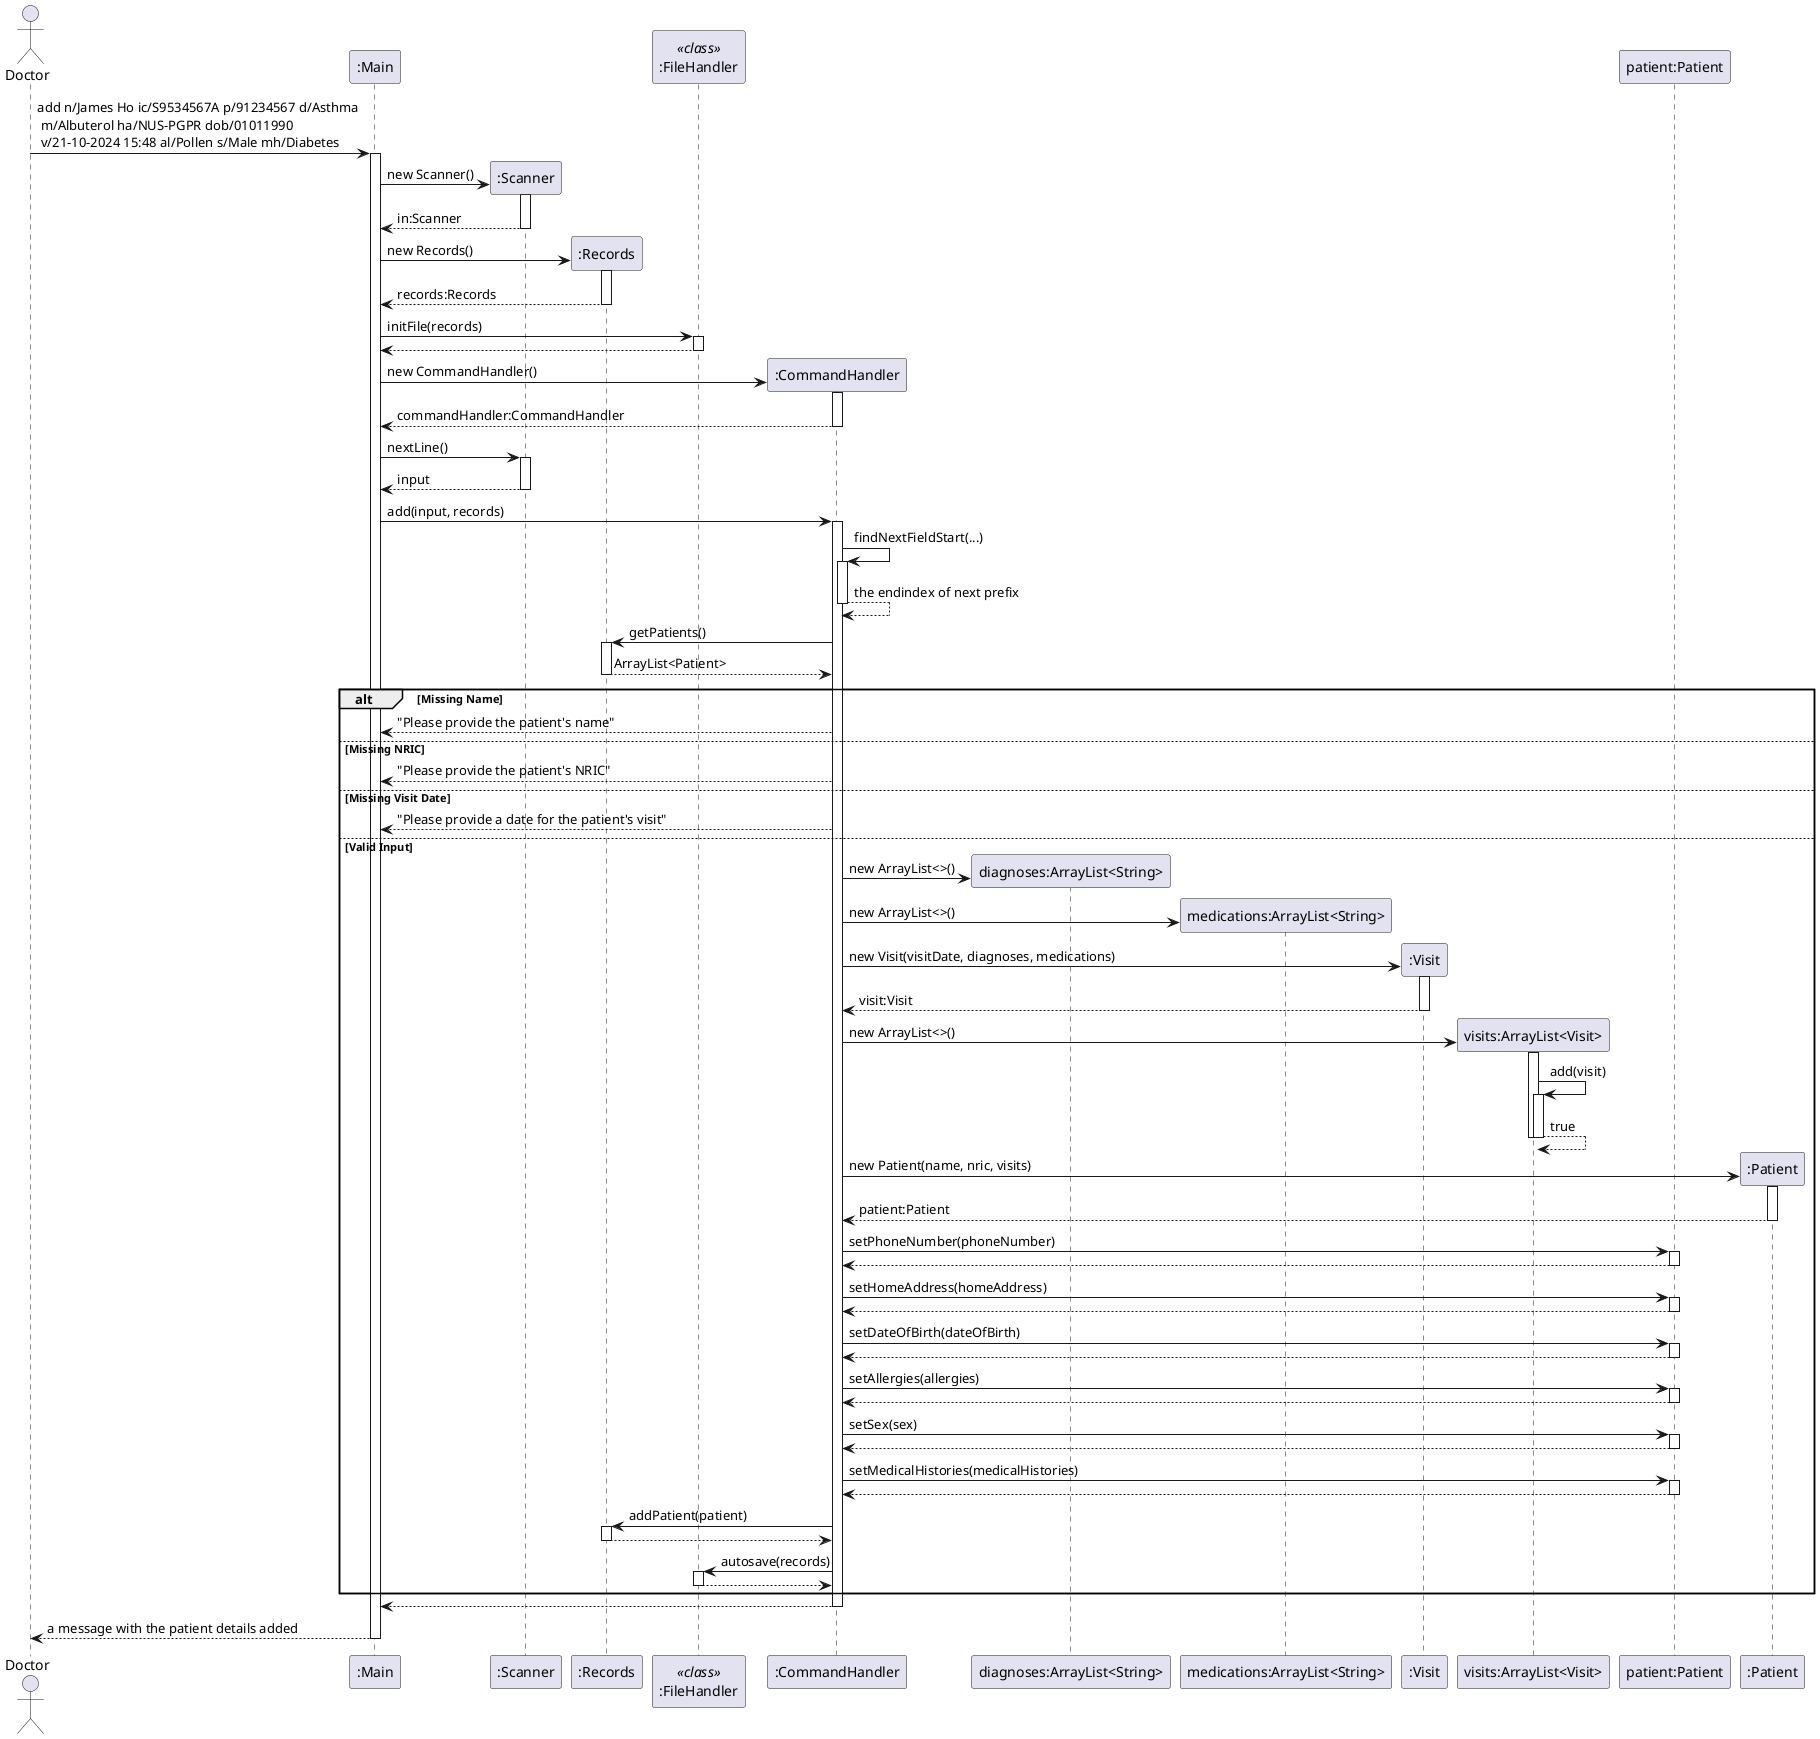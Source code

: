 @startuml
actor Doctor

Doctor -> ":Main" ++: add n/James Ho ic/S9534567A p/91234567 d/Asthma\n m/Albuterol ha/NUS-PGPR dob/01011990\n v/21-10-2024 15:48 al/Pollen s/Male mh/Diabetes

":Main" -> ":Scanner"**: new Scanner()
activate ":Scanner"
":Main" <-- ":Scanner": in:Scanner
deactivate ":Scanner"

":Main" -> ":Records"**: new Records()
activate ":Records"
":Main" <-- ":Records": records:Records
deactivate ":Records"

participant ":FileHandler" as FileHandler <<class>>

":Main" -> FileHandler ++: initFile(records)
return

":Main" -> ":CommandHandler"**: new CommandHandler()
activate ":CommandHandler"
":Main" <-- ":CommandHandler": commandHandler:CommandHandler
deactivate ":CommandHandler"

":Main" -> ":Scanner" ++: nextLine()
return input

":Main" -> ":CommandHandler" ++: add(input, records)

":CommandHandler" -> ":CommandHandler" ++: findNextFieldStart(...)
return the endindex of next prefix

":CommandHandler" -> ":Records" ++: getPatients()
":CommandHandler" <-- ":Records": ArrayList<Patient>
deactivate ":Records"

alt Missing Name
    ":CommandHandler" --> ":Main": "Please provide the patient's name"
else Missing NRIC
    ":CommandHandler" --> ":Main": "Please provide the patient's NRIC"
else Missing Visit Date
    ":CommandHandler" --> ":Main": "Please provide a date for the patient's visit"
else Valid Input
    create "diagnoses:ArrayList<String>"
    ":CommandHandler" -> "diagnoses:ArrayList<String>"**: new ArrayList<>()

    create "medications:ArrayList<String>"
    ":CommandHandler" -> "medications:ArrayList<String>"**: new ArrayList<>()

    ":CommandHandler" -> ":Visit"**: new Visit(visitDate, diagnoses, medications)
    activate ":Visit"
    ":CommandHandler" <-- ":Visit": visit:Visit
    deactivate ":Visit"

    create "visits:ArrayList<Visit>"
    ":CommandHandler" -> "visits:ArrayList<Visit>"**: new ArrayList<>()
    activate "visits:ArrayList<Visit>"
    "visits:ArrayList<Visit>" -> "visits:ArrayList<Visit>" ++: add(visit)
    return true
    deactivate "visits:ArrayList<Visit>"

    participant "patient:Patient"

    ":CommandHandler" -> ":Patient"**: new Patient(name, nric, visits)
    activate ":Patient"
    ":CommandHandler" <-- ":Patient": patient:Patient
    deactivate ":Patient"

    ":CommandHandler" -> "patient:Patient" ++: setPhoneNumber(phoneNumber)
    return
    ":CommandHandler" -> "patient:Patient" ++: setHomeAddress(homeAddress)
    return
    ":CommandHandler" -> "patient:Patient" ++: setDateOfBirth(dateOfBirth)
    return
    ":CommandHandler" -> "patient:Patient" ++: setAllergies(allergies)
    return
    ":CommandHandler" -> "patient:Patient" ++: setSex(sex)
    return
    ":CommandHandler" -> "patient:Patient" ++: setMedicalHistories(medicalHistories)
    return

    ":CommandHandler" -> ":Records" ++: addPatient(patient)
    return

    ":CommandHandler" -> FileHandler ++: autosave(records)
    return
end

":Main" <-- ":CommandHandler"
deactivate ":CommandHandler"

Doctor <-- ":Main": a message with the patient details added
deactivate ":Main"

@enduml